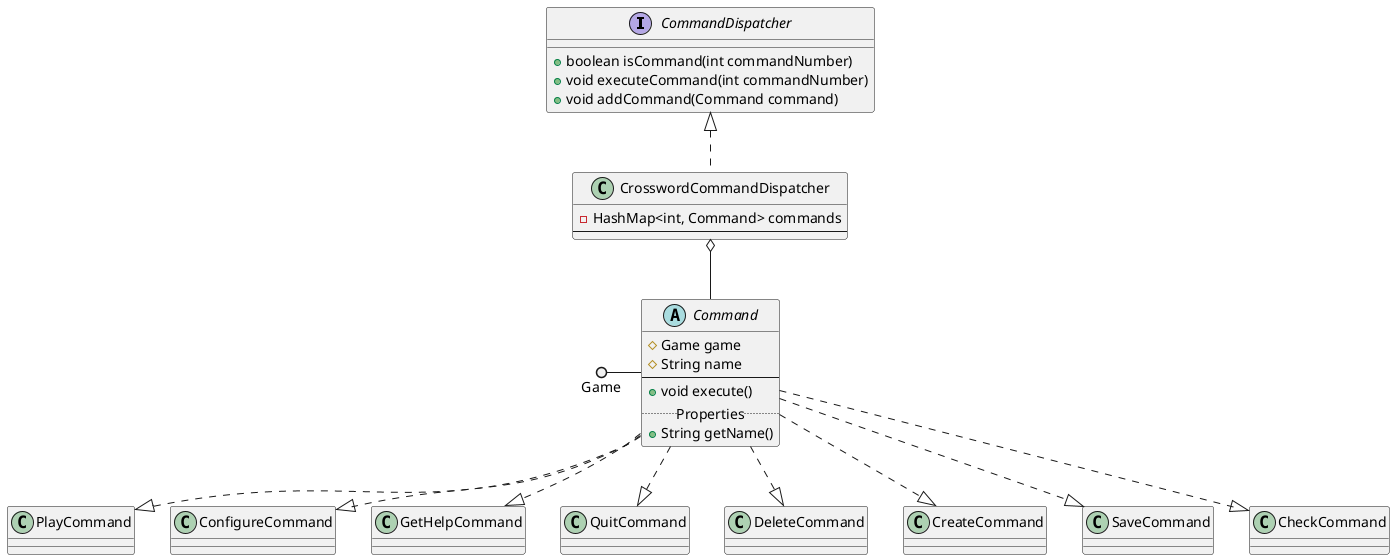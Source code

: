 @startuml

interface CommandDispatcher {
  +boolean isCommand(int commandNumber)
  +void executeCommand(int commandNumber)
  +void addCommand(Command command)
}

class CrosswordCommandDispatcher {
  -HashMap<int, Command> commands
  --
}

CommandDispatcher <|.. CrosswordCommandDispatcher

CrosswordCommandDispatcher o-- Command

abstract class Command {
  #Game game
  #String name
  --
  +void execute()
  ..Properties..
  +String getName()
}

Game ()- Command

Command ..|> PlayCommand
Command ..|> ConfigureCommand
Command ..|> GetHelpCommand
Command ..|> QuitCommand
Command ..|> DeleteCommand
Command ..|> CreateCommand
Command ..|> SaveCommand
Command ..|> CheckCommand

@enduml
